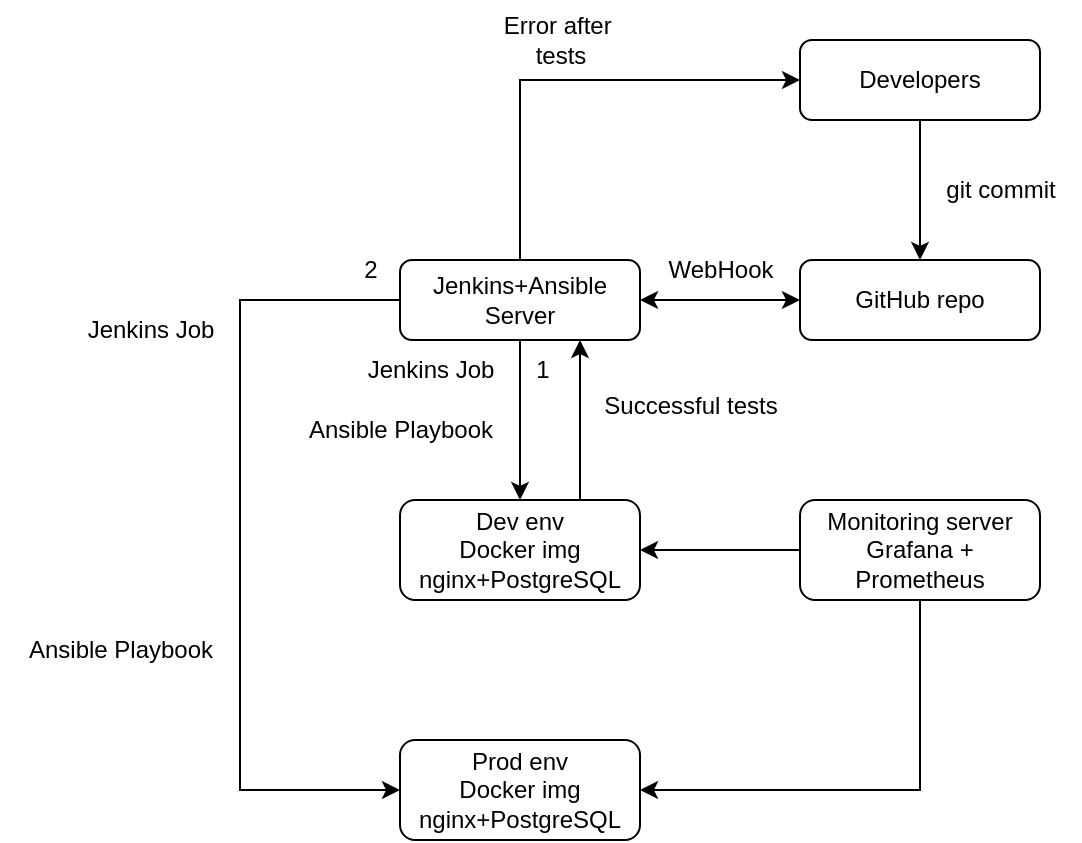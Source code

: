 <mxfile version="21.8.1" type="github">
  <diagram id="C5RBs43oDa-KdzZeNtuy" name="Page-1">
    <mxGraphModel dx="808" dy="438" grid="1" gridSize="10" guides="1" tooltips="1" connect="1" arrows="1" fold="1" page="1" pageScale="1" pageWidth="827" pageHeight="1169" math="0" shadow="0">
      <root>
        <mxCell id="WIyWlLk6GJQsqaUBKTNV-0" />
        <mxCell id="WIyWlLk6GJQsqaUBKTNV-1" parent="WIyWlLk6GJQsqaUBKTNV-0" />
        <mxCell id="WIyWlLk6GJQsqaUBKTNV-3" value="&lt;div&gt;Jenkins+Ansible Server&lt;/div&gt;" style="rounded=1;whiteSpace=wrap;html=1;fontSize=12;glass=0;strokeWidth=1;shadow=0;" parent="WIyWlLk6GJQsqaUBKTNV-1" vertex="1">
          <mxGeometry x="344" y="190" width="120" height="40" as="geometry" />
        </mxCell>
        <mxCell id="WIyWlLk6GJQsqaUBKTNV-11" value="&lt;div&gt;Prod env&lt;/div&gt;&lt;div&gt;Docker img&lt;/div&gt;&lt;div&gt;nginx+PostgreSQL&lt;br&gt;&lt;/div&gt;" style="rounded=1;whiteSpace=wrap;html=1;fontSize=12;glass=0;strokeWidth=1;shadow=0;" parent="WIyWlLk6GJQsqaUBKTNV-1" vertex="1">
          <mxGeometry x="344" y="430" width="120" height="50" as="geometry" />
        </mxCell>
        <mxCell id="q56kLn3UeSaLMW3TXKS6-0" value="GitHub repo" style="rounded=1;whiteSpace=wrap;html=1;fontSize=12;glass=0;strokeWidth=1;shadow=0;" parent="WIyWlLk6GJQsqaUBKTNV-1" vertex="1">
          <mxGeometry x="544" y="190" width="120" height="40" as="geometry" />
        </mxCell>
        <mxCell id="q56kLn3UeSaLMW3TXKS6-1" value="Developers" style="rounded=1;whiteSpace=wrap;html=1;fontSize=12;glass=0;strokeWidth=1;shadow=0;" parent="WIyWlLk6GJQsqaUBKTNV-1" vertex="1">
          <mxGeometry x="544" y="80" width="120" height="40" as="geometry" />
        </mxCell>
        <mxCell id="q56kLn3UeSaLMW3TXKS6-3" value="" style="endArrow=classic;html=1;rounded=0;" parent="WIyWlLk6GJQsqaUBKTNV-1" source="q56kLn3UeSaLMW3TXKS6-1" target="q56kLn3UeSaLMW3TXKS6-0" edge="1">
          <mxGeometry width="50" height="50" relative="1" as="geometry">
            <mxPoint x="554" y="220" as="sourcePoint" />
            <mxPoint x="474" y="220" as="targetPoint" />
          </mxGeometry>
        </mxCell>
        <mxCell id="q56kLn3UeSaLMW3TXKS6-4" value="&lt;div&gt;git commit&lt;/div&gt;" style="text;html=1;align=center;verticalAlign=middle;resizable=0;points=[];autosize=1;strokeColor=none;fillColor=none;" parent="WIyWlLk6GJQsqaUBKTNV-1" vertex="1">
          <mxGeometry x="604" y="140" width="80" height="30" as="geometry" />
        </mxCell>
        <mxCell id="q56kLn3UeSaLMW3TXKS6-5" value="WebHook" style="text;html=1;align=center;verticalAlign=middle;resizable=0;points=[];autosize=1;strokeColor=none;fillColor=none;" parent="WIyWlLk6GJQsqaUBKTNV-1" vertex="1">
          <mxGeometry x="464" y="180" width="80" height="30" as="geometry" />
        </mxCell>
        <mxCell id="q56kLn3UeSaLMW3TXKS6-6" value="" style="endArrow=classic;startArrow=classic;html=1;rounded=0;" parent="WIyWlLk6GJQsqaUBKTNV-1" source="WIyWlLk6GJQsqaUBKTNV-3" target="q56kLn3UeSaLMW3TXKS6-0" edge="1">
          <mxGeometry width="50" height="50" relative="1" as="geometry">
            <mxPoint x="514" y="230" as="sourcePoint" />
            <mxPoint x="564" y="180" as="targetPoint" />
          </mxGeometry>
        </mxCell>
        <mxCell id="q56kLn3UeSaLMW3TXKS6-7" value="Dev env&lt;br&gt;Docker img nginx+PostgreSQL" style="rounded=1;whiteSpace=wrap;html=1;fontSize=12;glass=0;strokeWidth=1;shadow=0;" parent="WIyWlLk6GJQsqaUBKTNV-1" vertex="1">
          <mxGeometry x="344" y="310" width="120" height="50" as="geometry" />
        </mxCell>
        <mxCell id="q56kLn3UeSaLMW3TXKS6-8" value="&lt;div&gt;Jenkins Job&lt;/div&gt;" style="text;html=1;align=center;verticalAlign=middle;resizable=0;points=[];autosize=1;strokeColor=none;fillColor=none;" parent="WIyWlLk6GJQsqaUBKTNV-1" vertex="1">
          <mxGeometry x="314" y="230" width="90" height="30" as="geometry" />
        </mxCell>
        <mxCell id="q56kLn3UeSaLMW3TXKS6-9" value="" style="endArrow=classic;html=1;rounded=0;" parent="WIyWlLk6GJQsqaUBKTNV-1" source="WIyWlLk6GJQsqaUBKTNV-3" target="q56kLn3UeSaLMW3TXKS6-1" edge="1">
          <mxGeometry width="50" height="50" relative="1" as="geometry">
            <mxPoint x="514" y="260" as="sourcePoint" />
            <mxPoint x="564" y="210" as="targetPoint" />
            <Array as="points">
              <mxPoint x="404" y="100" />
            </Array>
          </mxGeometry>
        </mxCell>
        <mxCell id="q56kLn3UeSaLMW3TXKS6-10" value="&lt;div&gt;Error after&amp;nbsp;&lt;/div&gt;&lt;div&gt;tests&lt;/div&gt;" style="text;html=1;align=center;verticalAlign=middle;resizable=0;points=[];autosize=1;strokeColor=none;fillColor=none;" parent="WIyWlLk6GJQsqaUBKTNV-1" vertex="1">
          <mxGeometry x="384" y="60" width="80" height="40" as="geometry" />
        </mxCell>
        <mxCell id="q56kLn3UeSaLMW3TXKS6-14" value="Ansible Playbook" style="text;html=1;align=center;verticalAlign=middle;resizable=0;points=[];autosize=1;strokeColor=none;fillColor=none;" parent="WIyWlLk6GJQsqaUBKTNV-1" vertex="1">
          <mxGeometry x="284" y="260" width="120" height="30" as="geometry" />
        </mxCell>
        <mxCell id="q56kLn3UeSaLMW3TXKS6-15" value="" style="endArrow=classic;html=1;rounded=0;" parent="WIyWlLk6GJQsqaUBKTNV-1" source="WIyWlLk6GJQsqaUBKTNV-3" target="q56kLn3UeSaLMW3TXKS6-7" edge="1">
          <mxGeometry width="50" height="50" relative="1" as="geometry">
            <mxPoint x="514" y="350" as="sourcePoint" />
            <mxPoint x="564" y="300" as="targetPoint" />
          </mxGeometry>
        </mxCell>
        <mxCell id="q56kLn3UeSaLMW3TXKS6-16" value="" style="endArrow=classic;html=1;rounded=0;entryX=0.75;entryY=1;entryDx=0;entryDy=0;exitX=0.75;exitY=0;exitDx=0;exitDy=0;" parent="WIyWlLk6GJQsqaUBKTNV-1" source="q56kLn3UeSaLMW3TXKS6-7" target="WIyWlLk6GJQsqaUBKTNV-3" edge="1">
          <mxGeometry width="50" height="50" relative="1" as="geometry">
            <mxPoint x="524" y="350" as="sourcePoint" />
            <mxPoint x="574" y="300" as="targetPoint" />
          </mxGeometry>
        </mxCell>
        <mxCell id="q56kLn3UeSaLMW3TXKS6-17" value="Successful tests" style="text;html=1;align=center;verticalAlign=middle;resizable=0;points=[];autosize=1;strokeColor=none;fillColor=none;" parent="WIyWlLk6GJQsqaUBKTNV-1" vertex="1">
          <mxGeometry x="434" y="248" width="110" height="30" as="geometry" />
        </mxCell>
        <mxCell id="q56kLn3UeSaLMW3TXKS6-18" value="" style="endArrow=classic;html=1;rounded=0;exitX=0;exitY=0.5;exitDx=0;exitDy=0;entryX=0;entryY=0.5;entryDx=0;entryDy=0;" parent="WIyWlLk6GJQsqaUBKTNV-1" source="WIyWlLk6GJQsqaUBKTNV-3" target="WIyWlLk6GJQsqaUBKTNV-11" edge="1">
          <mxGeometry width="50" height="50" relative="1" as="geometry">
            <mxPoint x="524" y="350" as="sourcePoint" />
            <mxPoint x="574" y="300" as="targetPoint" />
            <Array as="points">
              <mxPoint x="264" y="210" />
              <mxPoint x="264" y="455" />
            </Array>
          </mxGeometry>
        </mxCell>
        <mxCell id="q56kLn3UeSaLMW3TXKS6-19" value="1" style="text;html=1;align=center;verticalAlign=middle;resizable=0;points=[];autosize=1;strokeColor=none;fillColor=none;" parent="WIyWlLk6GJQsqaUBKTNV-1" vertex="1">
          <mxGeometry x="400" y="230" width="30" height="30" as="geometry" />
        </mxCell>
        <mxCell id="q56kLn3UeSaLMW3TXKS6-20" value="2" style="text;html=1;align=center;verticalAlign=middle;resizable=0;points=[];autosize=1;strokeColor=none;fillColor=none;" parent="WIyWlLk6GJQsqaUBKTNV-1" vertex="1">
          <mxGeometry x="314" y="180" width="30" height="30" as="geometry" />
        </mxCell>
        <mxCell id="COT2bdgGY7GaAawzTkY8-0" value="Jenkins Job" style="text;html=1;align=center;verticalAlign=middle;resizable=0;points=[];autosize=1;strokeColor=none;fillColor=none;" vertex="1" parent="WIyWlLk6GJQsqaUBKTNV-1">
          <mxGeometry x="174" y="210" width="90" height="30" as="geometry" />
        </mxCell>
        <mxCell id="COT2bdgGY7GaAawzTkY8-1" value="Ansible Playbook" style="text;html=1;align=center;verticalAlign=middle;resizable=0;points=[];autosize=1;strokeColor=none;fillColor=none;" vertex="1" parent="WIyWlLk6GJQsqaUBKTNV-1">
          <mxGeometry x="144" y="370" width="120" height="30" as="geometry" />
        </mxCell>
        <mxCell id="COT2bdgGY7GaAawzTkY8-2" value="&lt;div&gt;Monitoring server&lt;/div&gt;&lt;div&gt;Grafana + Prometheus&lt;br&gt;&lt;/div&gt;" style="rounded=1;whiteSpace=wrap;html=1;fontSize=12;glass=0;strokeWidth=1;shadow=0;" vertex="1" parent="WIyWlLk6GJQsqaUBKTNV-1">
          <mxGeometry x="544" y="310" width="120" height="50" as="geometry" />
        </mxCell>
        <mxCell id="COT2bdgGY7GaAawzTkY8-4" value="" style="endArrow=classic;html=1;rounded=0;entryX=1;entryY=0.5;entryDx=0;entryDy=0;exitX=0;exitY=0.5;exitDx=0;exitDy=0;" edge="1" parent="WIyWlLk6GJQsqaUBKTNV-1" source="COT2bdgGY7GaAawzTkY8-2" target="q56kLn3UeSaLMW3TXKS6-7">
          <mxGeometry width="50" height="50" relative="1" as="geometry">
            <mxPoint x="564" y="330" as="sourcePoint" />
            <mxPoint x="614" y="280" as="targetPoint" />
          </mxGeometry>
        </mxCell>
        <mxCell id="COT2bdgGY7GaAawzTkY8-5" value="" style="endArrow=classic;html=1;rounded=0;entryX=1;entryY=0.5;entryDx=0;entryDy=0;exitX=0.5;exitY=1;exitDx=0;exitDy=0;" edge="1" parent="WIyWlLk6GJQsqaUBKTNV-1" source="COT2bdgGY7GaAawzTkY8-2" target="WIyWlLk6GJQsqaUBKTNV-11">
          <mxGeometry width="50" height="50" relative="1" as="geometry">
            <mxPoint x="574" y="330" as="sourcePoint" />
            <mxPoint x="624" y="280" as="targetPoint" />
            <Array as="points">
              <mxPoint x="604" y="455" />
            </Array>
          </mxGeometry>
        </mxCell>
      </root>
    </mxGraphModel>
  </diagram>
</mxfile>
